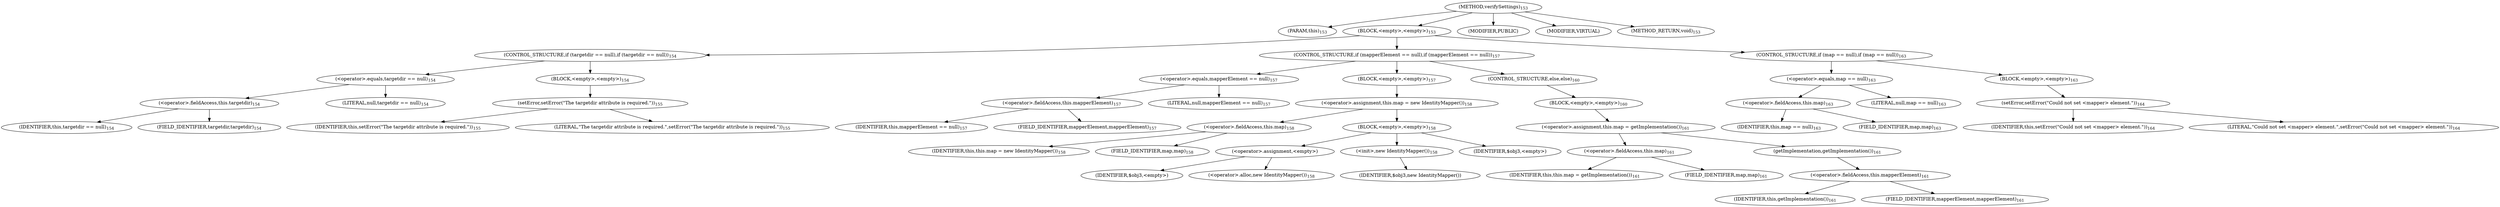 digraph "verifySettings" {  
"203" [label = <(METHOD,verifySettings)<SUB>153</SUB>> ]
"8" [label = <(PARAM,this)<SUB>153</SUB>> ]
"204" [label = <(BLOCK,&lt;empty&gt;,&lt;empty&gt;)<SUB>153</SUB>> ]
"205" [label = <(CONTROL_STRUCTURE,if (targetdir == null),if (targetdir == null))<SUB>154</SUB>> ]
"206" [label = <(&lt;operator&gt;.equals,targetdir == null)<SUB>154</SUB>> ]
"207" [label = <(&lt;operator&gt;.fieldAccess,this.targetdir)<SUB>154</SUB>> ]
"208" [label = <(IDENTIFIER,this,targetdir == null)<SUB>154</SUB>> ]
"209" [label = <(FIELD_IDENTIFIER,targetdir,targetdir)<SUB>154</SUB>> ]
"210" [label = <(LITERAL,null,targetdir == null)<SUB>154</SUB>> ]
"211" [label = <(BLOCK,&lt;empty&gt;,&lt;empty&gt;)<SUB>154</SUB>> ]
"212" [label = <(setError,setError(&quot;The targetdir attribute is required.&quot;))<SUB>155</SUB>> ]
"7" [label = <(IDENTIFIER,this,setError(&quot;The targetdir attribute is required.&quot;))<SUB>155</SUB>> ]
"213" [label = <(LITERAL,&quot;The targetdir attribute is required.&quot;,setError(&quot;The targetdir attribute is required.&quot;))<SUB>155</SUB>> ]
"214" [label = <(CONTROL_STRUCTURE,if (mapperElement == null),if (mapperElement == null))<SUB>157</SUB>> ]
"215" [label = <(&lt;operator&gt;.equals,mapperElement == null)<SUB>157</SUB>> ]
"216" [label = <(&lt;operator&gt;.fieldAccess,this.mapperElement)<SUB>157</SUB>> ]
"217" [label = <(IDENTIFIER,this,mapperElement == null)<SUB>157</SUB>> ]
"218" [label = <(FIELD_IDENTIFIER,mapperElement,mapperElement)<SUB>157</SUB>> ]
"219" [label = <(LITERAL,null,mapperElement == null)<SUB>157</SUB>> ]
"220" [label = <(BLOCK,&lt;empty&gt;,&lt;empty&gt;)<SUB>157</SUB>> ]
"221" [label = <(&lt;operator&gt;.assignment,this.map = new IdentityMapper())<SUB>158</SUB>> ]
"222" [label = <(&lt;operator&gt;.fieldAccess,this.map)<SUB>158</SUB>> ]
"223" [label = <(IDENTIFIER,this,this.map = new IdentityMapper())<SUB>158</SUB>> ]
"224" [label = <(FIELD_IDENTIFIER,map,map)<SUB>158</SUB>> ]
"225" [label = <(BLOCK,&lt;empty&gt;,&lt;empty&gt;)<SUB>158</SUB>> ]
"226" [label = <(&lt;operator&gt;.assignment,&lt;empty&gt;)> ]
"227" [label = <(IDENTIFIER,$obj3,&lt;empty&gt;)> ]
"228" [label = <(&lt;operator&gt;.alloc,new IdentityMapper())<SUB>158</SUB>> ]
"229" [label = <(&lt;init&gt;,new IdentityMapper())<SUB>158</SUB>> ]
"230" [label = <(IDENTIFIER,$obj3,new IdentityMapper())> ]
"231" [label = <(IDENTIFIER,$obj3,&lt;empty&gt;)> ]
"232" [label = <(CONTROL_STRUCTURE,else,else)<SUB>160</SUB>> ]
"233" [label = <(BLOCK,&lt;empty&gt;,&lt;empty&gt;)<SUB>160</SUB>> ]
"234" [label = <(&lt;operator&gt;.assignment,this.map = getImplementation())<SUB>161</SUB>> ]
"235" [label = <(&lt;operator&gt;.fieldAccess,this.map)<SUB>161</SUB>> ]
"236" [label = <(IDENTIFIER,this,this.map = getImplementation())<SUB>161</SUB>> ]
"237" [label = <(FIELD_IDENTIFIER,map,map)<SUB>161</SUB>> ]
"238" [label = <(getImplementation,getImplementation())<SUB>161</SUB>> ]
"239" [label = <(&lt;operator&gt;.fieldAccess,this.mapperElement)<SUB>161</SUB>> ]
"240" [label = <(IDENTIFIER,this,getImplementation())<SUB>161</SUB>> ]
"241" [label = <(FIELD_IDENTIFIER,mapperElement,mapperElement)<SUB>161</SUB>> ]
"242" [label = <(CONTROL_STRUCTURE,if (map == null),if (map == null))<SUB>163</SUB>> ]
"243" [label = <(&lt;operator&gt;.equals,map == null)<SUB>163</SUB>> ]
"244" [label = <(&lt;operator&gt;.fieldAccess,this.map)<SUB>163</SUB>> ]
"245" [label = <(IDENTIFIER,this,map == null)<SUB>163</SUB>> ]
"246" [label = <(FIELD_IDENTIFIER,map,map)<SUB>163</SUB>> ]
"247" [label = <(LITERAL,null,map == null)<SUB>163</SUB>> ]
"248" [label = <(BLOCK,&lt;empty&gt;,&lt;empty&gt;)<SUB>163</SUB>> ]
"249" [label = <(setError,setError(&quot;Could not set &lt;mapper&gt; element.&quot;))<SUB>164</SUB>> ]
"9" [label = <(IDENTIFIER,this,setError(&quot;Could not set &lt;mapper&gt; element.&quot;))<SUB>164</SUB>> ]
"250" [label = <(LITERAL,&quot;Could not set &lt;mapper&gt; element.&quot;,setError(&quot;Could not set &lt;mapper&gt; element.&quot;))<SUB>164</SUB>> ]
"251" [label = <(MODIFIER,PUBLIC)> ]
"252" [label = <(MODIFIER,VIRTUAL)> ]
"253" [label = <(METHOD_RETURN,void)<SUB>153</SUB>> ]
  "203" -> "8" 
  "203" -> "204" 
  "203" -> "251" 
  "203" -> "252" 
  "203" -> "253" 
  "204" -> "205" 
  "204" -> "214" 
  "204" -> "242" 
  "205" -> "206" 
  "205" -> "211" 
  "206" -> "207" 
  "206" -> "210" 
  "207" -> "208" 
  "207" -> "209" 
  "211" -> "212" 
  "212" -> "7" 
  "212" -> "213" 
  "214" -> "215" 
  "214" -> "220" 
  "214" -> "232" 
  "215" -> "216" 
  "215" -> "219" 
  "216" -> "217" 
  "216" -> "218" 
  "220" -> "221" 
  "221" -> "222" 
  "221" -> "225" 
  "222" -> "223" 
  "222" -> "224" 
  "225" -> "226" 
  "225" -> "229" 
  "225" -> "231" 
  "226" -> "227" 
  "226" -> "228" 
  "229" -> "230" 
  "232" -> "233" 
  "233" -> "234" 
  "234" -> "235" 
  "234" -> "238" 
  "235" -> "236" 
  "235" -> "237" 
  "238" -> "239" 
  "239" -> "240" 
  "239" -> "241" 
  "242" -> "243" 
  "242" -> "248" 
  "243" -> "244" 
  "243" -> "247" 
  "244" -> "245" 
  "244" -> "246" 
  "248" -> "249" 
  "249" -> "9" 
  "249" -> "250" 
}
